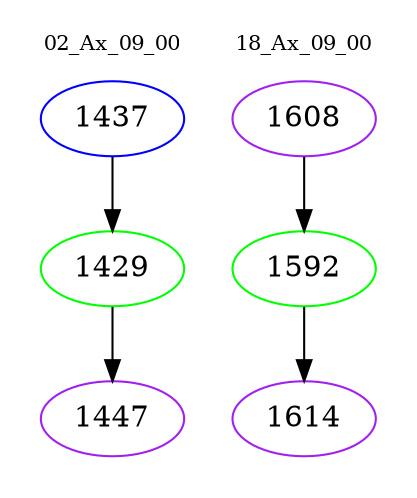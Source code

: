 digraph{
subgraph cluster_0 {
color = white
label = "02_Ax_09_00";
fontsize=10;
T0_1437 [label="1437", color="blue"]
T0_1437 -> T0_1429 [color="black"]
T0_1429 [label="1429", color="green"]
T0_1429 -> T0_1447 [color="black"]
T0_1447 [label="1447", color="purple"]
}
subgraph cluster_1 {
color = white
label = "18_Ax_09_00";
fontsize=10;
T1_1608 [label="1608", color="purple"]
T1_1608 -> T1_1592 [color="black"]
T1_1592 [label="1592", color="green"]
T1_1592 -> T1_1614 [color="black"]
T1_1614 [label="1614", color="purple"]
}
}
